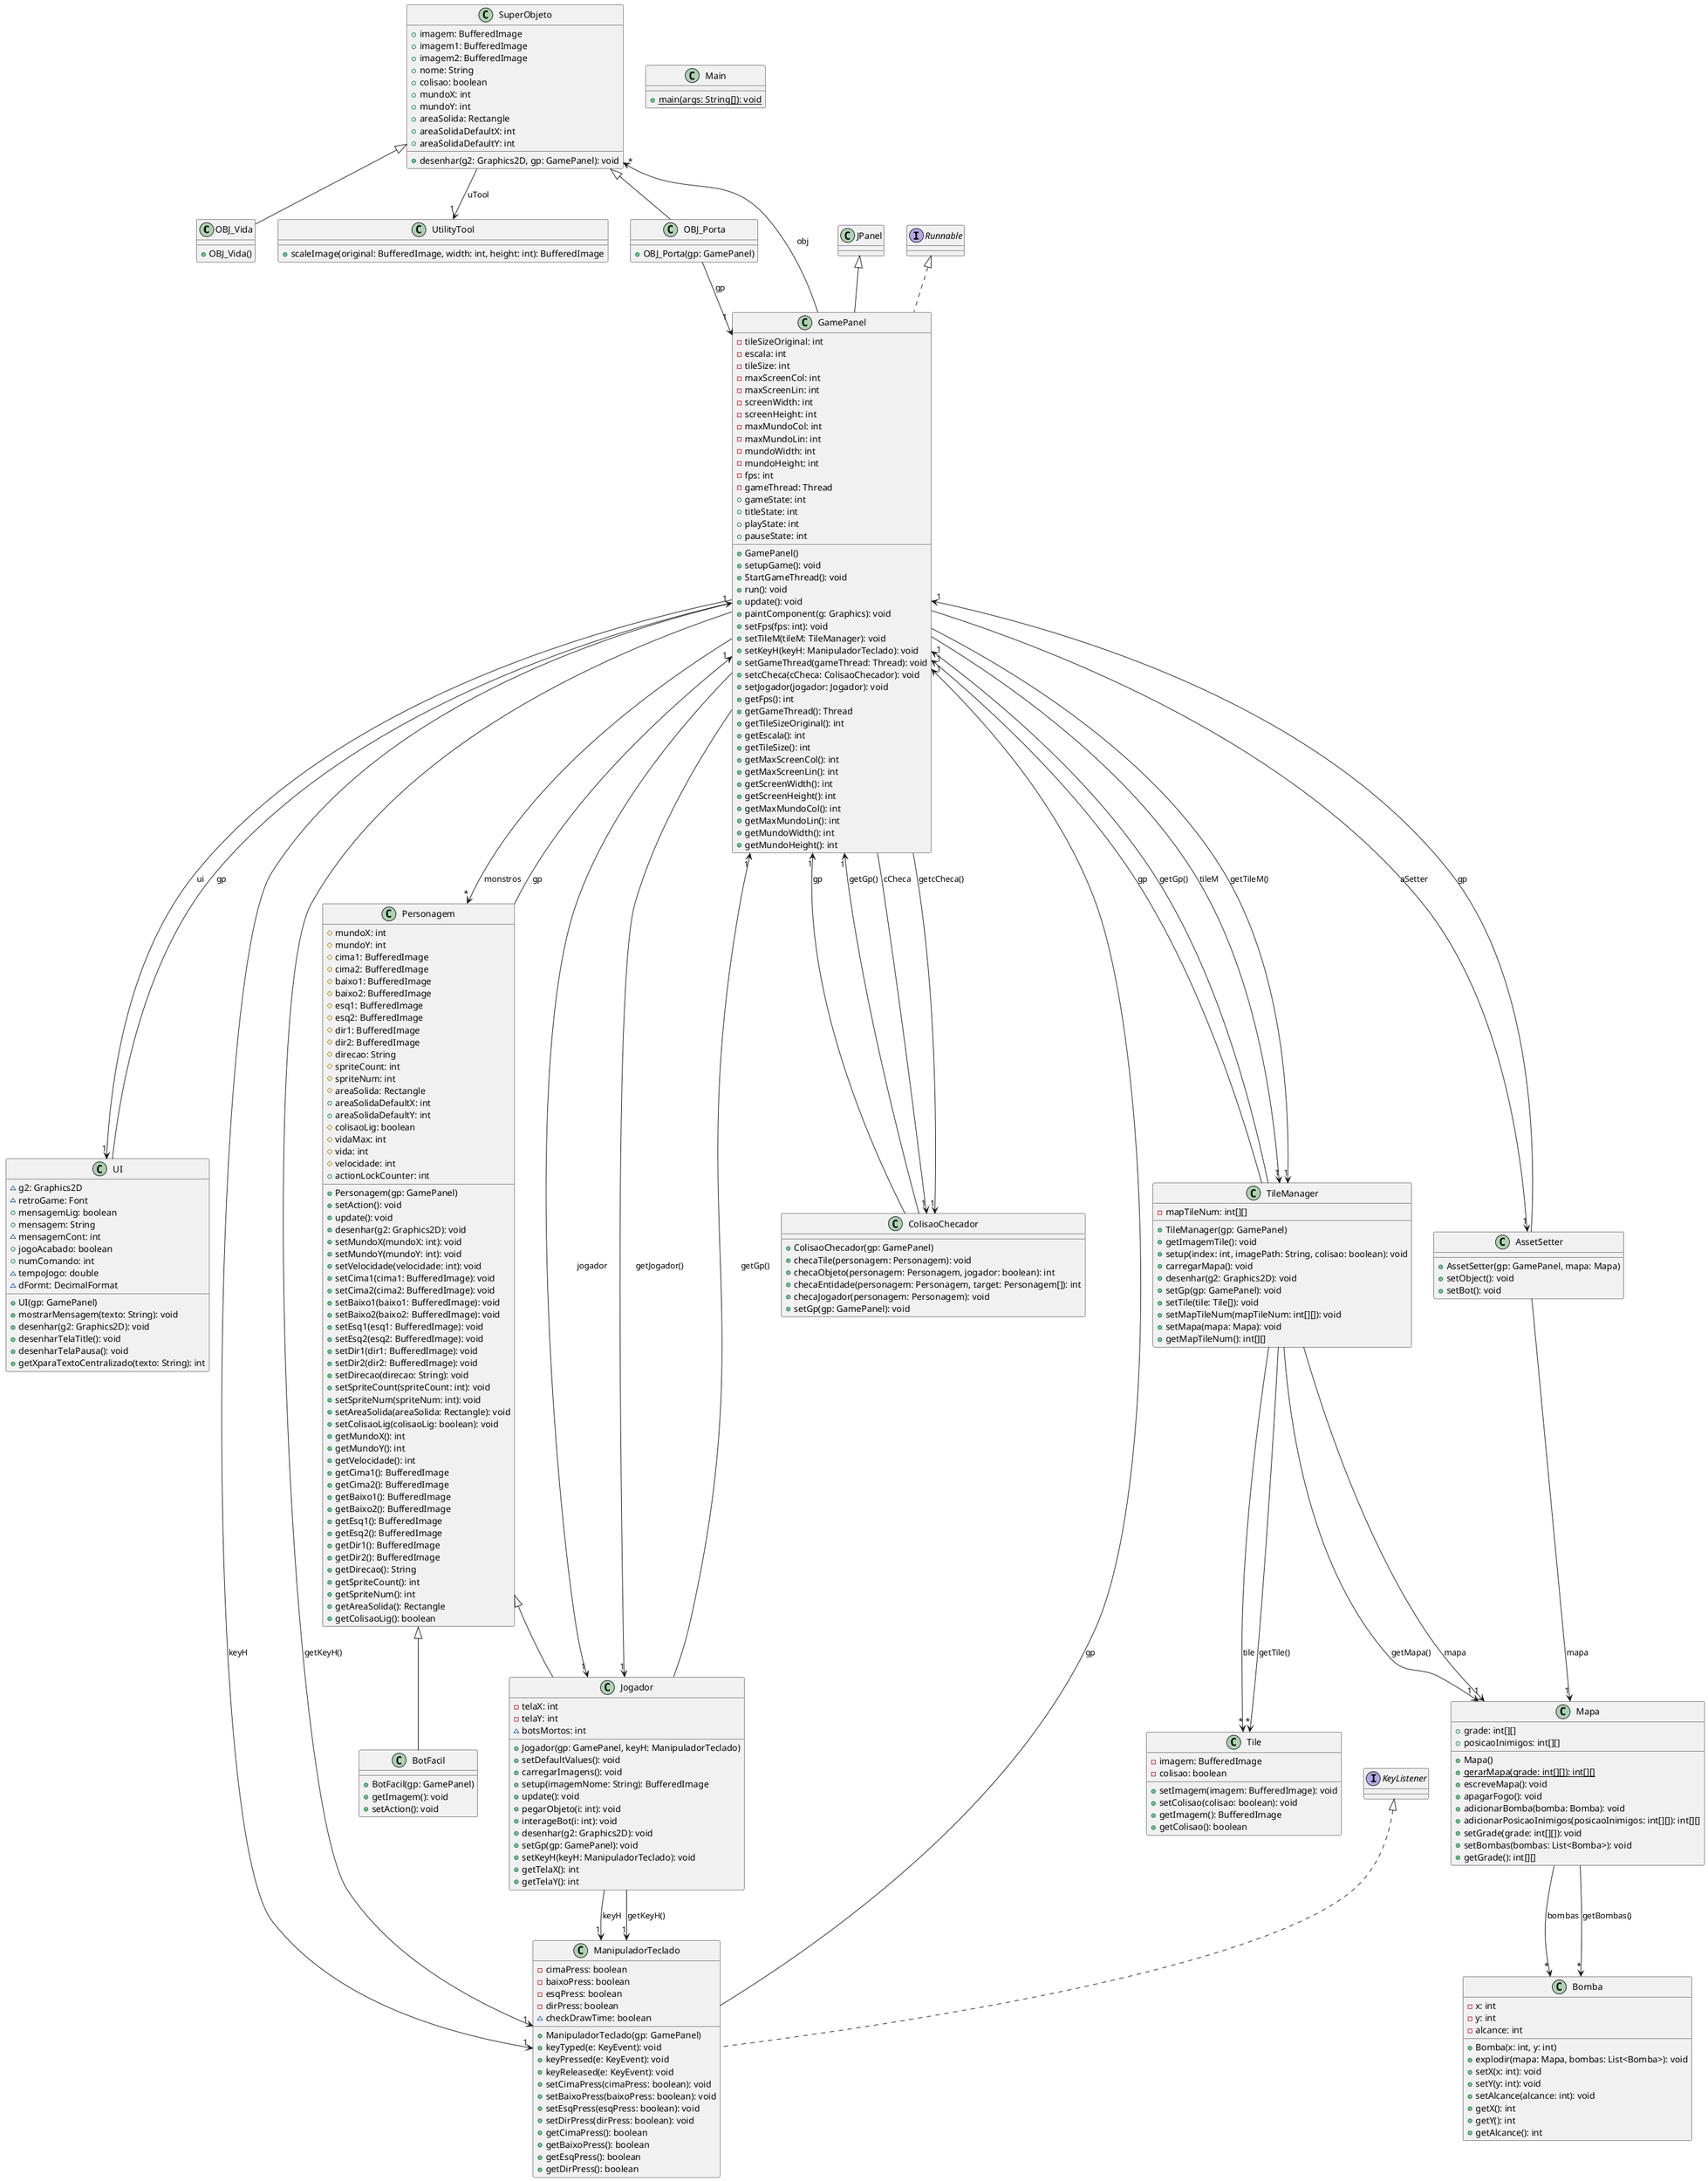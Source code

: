@startuml

class OBJ_Vida [[java:objeto.OBJ_Vida]] {
	+OBJ_Vida()
}
class SuperObjeto {
}
SuperObjeto <|-- OBJ_Vida
class UI [[java:principal.UI]] {
	~g2: Graphics2D
	~retroGame: Font
	+mensagemLig: boolean
	+mensagem: String
	~mensagemCont: int
	+jogoAcabado: boolean
	+numComando: int
	~tempoJogo: double
	~dFormt: DecimalFormat
	+UI(gp: GamePanel)
	+mostrarMensagem(texto: String): void
	+desenhar(g2: Graphics2D): void
	+desenharTelaTitle(): void
	+desenharTelaPausa(): void
	+getXparaTextoCentralizado(texto: String): int
}
class GamePanel {
}
UI --> "1" GamePanel : gp
class BotFacil [[java:inimigo.BotFacil]] {
	+BotFacil(gp: GamePanel)
	+getImagem(): void
	+setAction(): void
}
class Personagem {
}
Personagem <|-- BotFacil
class UtilityTool [[java:principal.UtilityTool]] {
	+scaleImage(original: BufferedImage, width: int, height: int): BufferedImage
}
class AssetSetter [[java:principal.AssetSetter]] {
	+AssetSetter(gp: GamePanel, mapa: Mapa)
	+setObject(): void
	+setBot(): void
}
class GamePanel {
}
AssetSetter --> "1" GamePanel : gp
class Mapa {
}
AssetSetter --> "1" Mapa : mapa
class Tile [[java:tile.Tile]] {
	-imagem: BufferedImage
	-colisao: boolean
	+setImagem(imagem: BufferedImage): void
	+setColisao(colisao: boolean): void
	+getImagem(): BufferedImage
	+getColisao(): boolean
}
class Jogador [[java:entidade.Jogador]] {
	-telaX: int
	-telaY: int
	~botsMortos: int
	+Jogador(gp: GamePanel, keyH: ManipuladorTeclado)
	+setDefaultValues(): void
	+carregarImagens(): void
	+setup(imagemNome: String): BufferedImage
	+update(): void
	+pegarObjeto(i: int): void
	+interageBot(i: int): void
	+desenhar(g2: Graphics2D): void
	+setGp(gp: GamePanel): void
	+setKeyH(keyH: ManipuladorTeclado): void
	+getTelaX(): int
	+getTelaY(): int
}
class ManipuladorTeclado {
}
Jogador --> "1" ManipuladorTeclado : keyH
class GamePanel {
}
Jogador --> "1" GamePanel : getGp()
class ManipuladorTeclado {
}
Jogador --> "1" ManipuladorTeclado : getKeyH()
class Personagem {
}
Personagem <|-- Jogador
abstract class Personagem [[java:entidade.Personagem]] {
	#mundoX: int
	#mundoY: int
	#cima1: BufferedImage
	#cima2: BufferedImage
	#baixo1: BufferedImage
	#baixo2: BufferedImage
	#esq1: BufferedImage
	#esq2: BufferedImage
	#dir1: BufferedImage
	#dir2: BufferedImage
	#direcao: String
	#spriteCount: int
	#spriteNum: int
	#areaSolida: Rectangle
	+areaSolidaDefaultX: int
	+areaSolidaDefaultY: int
	#colisaoLig: boolean
	#vidaMax: int
	#vida: int
	#velocidade: int
	+actionLockCounter: int
	+Personagem(gp: GamePanel)
	+setAction(): void
	+update(): void
	+desenhar(g2: Graphics2D): void
	+setMundoX(mundoX: int): void
	+setMundoY(mundoY: int): void
	+setVelocidade(velocidade: int): void
	+setCima1(cima1: BufferedImage): void
	+setCima2(cima2: BufferedImage): void
	+setBaixo1(baixo1: BufferedImage): void
	+setBaixo2(baixo2: BufferedImage): void
	+setEsq1(esq1: BufferedImage): void
	+setEsq2(esq2: BufferedImage): void
	+setDir1(dir1: BufferedImage): void
	+setDir2(dir2: BufferedImage): void
	+setDirecao(direcao: String): void
	+setSpriteCount(spriteCount: int): void
	+setSpriteNum(spriteNum: int): void
	+setAreaSolida(areaSolida: Rectangle): void
	+setColisaoLig(colisaoLig: boolean): void
	+getMundoX(): int
	+getMundoY(): int
	+getVelocidade(): int
	+getCima1(): BufferedImage
	+getCima2(): BufferedImage
	+getBaixo1(): BufferedImage
	+getBaixo2(): BufferedImage
	+getEsq1(): BufferedImage
	+getEsq2(): BufferedImage
	+getDir1(): BufferedImage
	+getDir2(): BufferedImage
	+getDirecao(): String
	+getSpriteCount(): int
	+getSpriteNum(): int
	+getAreaSolida(): Rectangle
	+getColisaoLig(): boolean
}
class GamePanel {
}
Personagem --> "1" GamePanel : gp
class ColisaoChecador [[java:principal.ColisaoChecador]] {
	+ColisaoChecador(gp: GamePanel)
	+checaTile(personagem: Personagem): void
	+checaObjeto(personagem: Personagem, jogador: boolean): int
	+checaEntidade(personagem: Personagem, target: Personagem[]): int
	+checaJogador(personagem: Personagem): void
	+setGp(gp: GamePanel): void
}
class GamePanel {
}
ColisaoChecador --> "1" GamePanel : gp
class GamePanel {
}
ColisaoChecador --> "1" GamePanel : getGp()
class Mapa [[java:recursos.Mapa]] {
	+grade: int[][]
	+posicaoInimigos: int[][]
	+Mapa()
	+{static} gerarMapa(grade: int[][]): int[][]
	+escreveMapa(): void
	+apagarFogo(): void
	+adicionarBomba(bomba: Bomba): void
	+adicionarPosicaoInimigos(posicaoInimigos: int[][]): int[][]
	+setGrade(grade: int[][]): void
	+setBombas(bombas: List<Bomba>): void
	+getGrade(): int[][]
}
class Bomba {
}
Mapa --> "*" Bomba : bombas
class Bomba {
}
Mapa --> "*" Bomba : getBombas()
class SuperObjeto [[java:objeto.SuperObjeto]] {
	+imagem: BufferedImage
	+imagem1: BufferedImage
	+imagem2: BufferedImage
	+nome: String
	+colisao: boolean
	+mundoX: int
	+mundoY: int
	+areaSolida: Rectangle
	+areaSolidaDefaultX: int
	+areaSolidaDefaultY: int
	+desenhar(g2: Graphics2D, gp: GamePanel): void
}
class UtilityTool {
}
SuperObjeto --> "1" UtilityTool : uTool
class Main [[java:principal.Main]] {
	+{static} main(args: String[]): void
}
class TileManager [[java:tile.TileManager]] {
	-mapTileNum: int[][]
	+TileManager(gp: GamePanel)
	+getImagemTile(): void
	+setup(index: int, imagePath: String, colisao: boolean): void
	+carregarMapa(): void
	+desenhar(g2: Graphics2D): void
	+setGp(gp: GamePanel): void
	+setTile(tile: Tile[]): void
	+setMapTileNum(mapTileNum: int[][]): void
	+setMapa(mapa: Mapa): void
	+getMapTileNum(): int[][]
}
class GamePanel {
}
TileManager --> "1" GamePanel : gp
class Tile {
}
TileManager --> "*" Tile : tile
class Mapa {
}
TileManager --> "1" Mapa : mapa
class GamePanel {
}
TileManager --> "1" GamePanel : getGp()
class Tile {
}
TileManager --> "*" Tile : getTile()
class Mapa {
}
TileManager --> "1" Mapa : getMapa()
class Bomba [[java:recursos.Bomba]] {
	-x: int
	-y: int
	-alcance: int
	+Bomba(x: int, y: int)
	+explodir(mapa: Mapa, bombas: List<Bomba>): void
	+setX(x: int): void
	+setY(y: int): void
	+setAlcance(alcance: int): void
	+getX(): int
	+getY(): int
	+getAlcance(): int
}
class ManipuladorTeclado [[java:principal.ManipuladorTeclado]] {
	-cimaPress: boolean
	-baixoPress: boolean
	-esqPress: boolean
	-dirPress: boolean
	~checkDrawTime: boolean
	+ManipuladorTeclado(gp: GamePanel)
	+keyTyped(e: KeyEvent): void
	+keyPressed(e: KeyEvent): void
	+keyReleased(e: KeyEvent): void
	+setCimaPress(cimaPress: boolean): void
	+setBaixoPress(baixoPress: boolean): void
	+setEsqPress(esqPress: boolean): void
	+setDirPress(dirPress: boolean): void
	+getCimaPress(): boolean
	+getBaixoPress(): boolean
	+getEsqPress(): boolean
	+getDirPress(): boolean
}
class GamePanel {
}
ManipuladorTeclado --> "1" GamePanel : gp
interface KeyListener {
}
KeyListener <|.. ManipuladorTeclado
class OBJ_Porta [[java:objeto.OBJ_Porta]] {
	+OBJ_Porta(gp: GamePanel)
}
class GamePanel {
}
OBJ_Porta --> "1" GamePanel : gp
class SuperObjeto {
}
SuperObjeto <|-- OBJ_Porta
class GamePanel [[java:principal.GamePanel]] {
	-tileSizeOriginal: int
	-escala: int
	-tileSize: int
	-maxScreenCol: int
	-maxScreenLin: int
	-screenWidth: int
	-screenHeight: int
	-maxMundoCol: int
	-maxMundoLin: int
	-mundoWidth: int
	-mundoHeight: int
	-fps: int
	-gameThread: Thread
	+gameState: int
	+titleState: int
	+playState: int
	+pauseState: int
	+GamePanel()
	+setupGame(): void
	+StartGameThread(): void
	+run(): void
	+update(): void
	+paintComponent(g: Graphics): void
	+setFps(fps: int): void
	+setTileM(tileM: TileManager): void
	+setKeyH(keyH: ManipuladorTeclado): void
	+setGameThread(gameThread: Thread): void
	+setcCheca(cCheca: ColisaoChecador): void
	+setJogador(jogador: Jogador): void
	+getFps(): int
	+getGameThread(): Thread
	+getTileSizeOriginal(): int
	+getEscala(): int
	+getTileSize(): int
	+getMaxScreenCol(): int
	+getMaxScreenLin(): int
	+getScreenWidth(): int
	+getScreenHeight(): int
	+getMaxMundoCol(): int
	+getMaxMundoLin(): int
	+getMundoWidth(): int
	+getMundoHeight(): int
}
class TileManager {
}
GamePanel --> "1" TileManager : tileM
class ManipuladorTeclado {
}
GamePanel --> "1" ManipuladorTeclado : keyH
class ColisaoChecador {
}
GamePanel --> "1" ColisaoChecador : cCheca
class AssetSetter {
}
GamePanel --> "1" AssetSetter : aSetter
class UI {
}
GamePanel --> "1" UI : ui
class Jogador {
}
GamePanel --> "1" Jogador : jogador
class SuperObjeto {
}
GamePanel --> "*" SuperObjeto : obj
class Personagem {
}
GamePanel --> "*" Personagem : monstros
class TileManager {
}
GamePanel --> "1" TileManager : getTileM()
class ManipuladorTeclado {
}
GamePanel --> "1" ManipuladorTeclado : getKeyH()
class ColisaoChecador {
}
GamePanel --> "1" ColisaoChecador : getcCheca()
class Jogador {
}
GamePanel --> "1" Jogador : getJogador()
class JPanel {
}
JPanel <|-- GamePanel
interface Runnable {
}
Runnable <|.. GamePanel

@enduml
